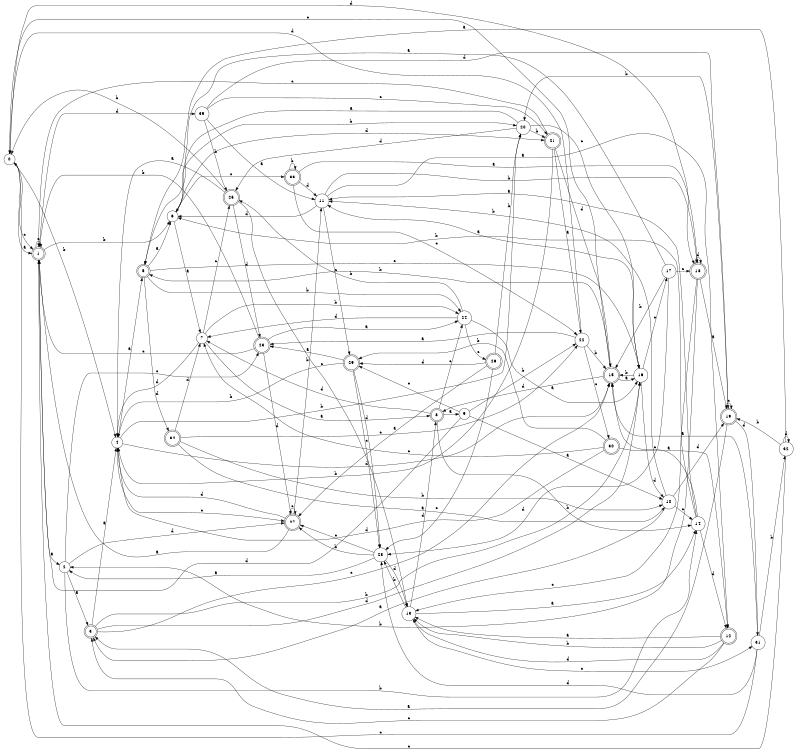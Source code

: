 digraph n29_6 {
__start0 [label="" shape="none"];

rankdir=LR;
size="8,5";

s0 [style="filled", color="black", fillcolor="white" shape="circle", label="0"];
s1 [style="rounded,filled", color="black", fillcolor="white" shape="doublecircle", label="1"];
s2 [style="filled", color="black", fillcolor="white" shape="circle", label="2"];
s3 [style="rounded,filled", color="black", fillcolor="white" shape="doublecircle", label="3"];
s4 [style="filled", color="black", fillcolor="white" shape="circle", label="4"];
s5 [style="rounded,filled", color="black", fillcolor="white" shape="doublecircle", label="5"];
s6 [style="filled", color="black", fillcolor="white" shape="circle", label="6"];
s7 [style="filled", color="black", fillcolor="white" shape="circle", label="7"];
s8 [style="rounded,filled", color="black", fillcolor="white" shape="doublecircle", label="8"];
s9 [style="filled", color="black", fillcolor="white" shape="circle", label="9"];
s10 [style="filled", color="black", fillcolor="white" shape="circle", label="10"];
s11 [style="filled", color="black", fillcolor="white" shape="circle", label="11"];
s12 [style="rounded,filled", color="black", fillcolor="white" shape="doublecircle", label="12"];
s13 [style="filled", color="black", fillcolor="white" shape="circle", label="13"];
s14 [style="filled", color="black", fillcolor="white" shape="circle", label="14"];
s15 [style="rounded,filled", color="black", fillcolor="white" shape="doublecircle", label="15"];
s16 [style="filled", color="black", fillcolor="white" shape="circle", label="16"];
s17 [style="filled", color="black", fillcolor="white" shape="circle", label="17"];
s18 [style="rounded,filled", color="black", fillcolor="white" shape="doublecircle", label="18"];
s19 [style="rounded,filled", color="black", fillcolor="white" shape="doublecircle", label="19"];
s20 [style="filled", color="black", fillcolor="white" shape="circle", label="20"];
s21 [style="rounded,filled", color="black", fillcolor="white" shape="doublecircle", label="21"];
s22 [style="filled", color="black", fillcolor="white" shape="circle", label="22"];
s23 [style="rounded,filled", color="black", fillcolor="white" shape="doublecircle", label="23"];
s24 [style="filled", color="black", fillcolor="white" shape="circle", label="24"];
s25 [style="rounded,filled", color="black", fillcolor="white" shape="doublecircle", label="25"];
s26 [style="rounded,filled", color="black", fillcolor="white" shape="doublecircle", label="26"];
s27 [style="rounded,filled", color="black", fillcolor="white" shape="doublecircle", label="27"];
s28 [style="filled", color="black", fillcolor="white" shape="circle", label="28"];
s29 [style="rounded,filled", color="black", fillcolor="white" shape="doublecircle", label="29"];
s30 [style="rounded,filled", color="black", fillcolor="white" shape="doublecircle", label="30"];
s31 [style="filled", color="black", fillcolor="white" shape="circle", label="31"];
s32 [style="filled", color="black", fillcolor="white" shape="circle", label="32"];
s33 [style="rounded,filled", color="black", fillcolor="white" shape="doublecircle", label="33"];
s34 [style="rounded,filled", color="black", fillcolor="white" shape="doublecircle", label="34"];
s35 [style="filled", color="black", fillcolor="white" shape="circle", label="35"];
s0 -> s1 [label="a"];
s0 -> s4 [label="b"];
s0 -> s1 [label="c"];
s0 -> s18 [label="d"];
s1 -> s2 [label="a"];
s1 -> s6 [label="b"];
s1 -> s1 [label="c"];
s1 -> s35 [label="d"];
s2 -> s3 [label="a"];
s2 -> s14 [label="b"];
s2 -> s23 [label="c"];
s2 -> s27 [label="d"];
s3 -> s4 [label="a"];
s3 -> s16 [label="b"];
s3 -> s15 [label="c"];
s3 -> s16 [label="d"];
s4 -> s5 [label="a"];
s4 -> s20 [label="b"];
s4 -> s27 [label="c"];
s4 -> s15 [label="d"];
s5 -> s6 [label="a"];
s5 -> s24 [label="b"];
s5 -> s16 [label="c"];
s5 -> s34 [label="d"];
s6 -> s7 [label="a"];
s6 -> s20 [label="b"];
s6 -> s33 [label="c"];
s6 -> s21 [label="d"];
s7 -> s8 [label="a"];
s7 -> s24 [label="b"];
s7 -> s25 [label="c"];
s7 -> s4 [label="d"];
s8 -> s9 [label="a"];
s8 -> s14 [label="b"];
s8 -> s24 [label="c"];
s8 -> s7 [label="d"];
s9 -> s10 [label="a"];
s9 -> s22 [label="b"];
s9 -> s29 [label="c"];
s9 -> s1 [label="d"];
s10 -> s3 [label="a"];
s10 -> s11 [label="b"];
s10 -> s14 [label="c"];
s10 -> s19 [label="d"];
s11 -> s12 [label="a"];
s11 -> s18 [label="b"];
s11 -> s29 [label="c"];
s11 -> s6 [label="d"];
s12 -> s13 [label="a"];
s12 -> s13 [label="b"];
s12 -> s3 [label="c"];
s12 -> s13 [label="d"];
s13 -> s14 [label="a"];
s13 -> s28 [label="b"];
s13 -> s31 [label="c"];
s13 -> s8 [label="d"];
s14 -> s11 [label="a"];
s14 -> s6 [label="b"];
s14 -> s15 [label="c"];
s14 -> s12 [label="d"];
s15 -> s16 [label="a"];
s15 -> s5 [label="b"];
s15 -> s0 [label="c"];
s15 -> s8 [label="d"];
s16 -> s11 [label="a"];
s16 -> s15 [label="b"];
s16 -> s17 [label="c"];
s16 -> s10 [label="d"];
s17 -> s5 [label="a"];
s17 -> s15 [label="b"];
s17 -> s18 [label="c"];
s17 -> s28 [label="d"];
s18 -> s19 [label="a"];
s18 -> s2 [label="b"];
s18 -> s13 [label="c"];
s18 -> s18 [label="d"];
s19 -> s3 [label="a"];
s19 -> s20 [label="b"];
s19 -> s19 [label="c"];
s19 -> s31 [label="d"];
s20 -> s6 [label="a"];
s20 -> s21 [label="b"];
s20 -> s16 [label="c"];
s20 -> s25 [label="d"];
s21 -> s22 [label="a"];
s21 -> s4 [label="b"];
s21 -> s1 [label="c"];
s21 -> s15 [label="d"];
s22 -> s23 [label="a"];
s22 -> s15 [label="b"];
s22 -> s30 [label="c"];
s22 -> s0 [label="d"];
s23 -> s24 [label="a"];
s23 -> s1 [label="b"];
s23 -> s1 [label="c"];
s23 -> s27 [label="d"];
s24 -> s16 [label="a"];
s24 -> s25 [label="b"];
s24 -> s26 [label="c"];
s24 -> s7 [label="d"];
s25 -> s4 [label="a"];
s25 -> s0 [label="b"];
s25 -> s13 [label="c"];
s25 -> s23 [label="d"];
s26 -> s27 [label="a"];
s26 -> s20 [label="b"];
s26 -> s28 [label="c"];
s26 -> s29 [label="d"];
s27 -> s1 [label="a"];
s27 -> s11 [label="b"];
s27 -> s27 [label="c"];
s27 -> s4 [label="d"];
s28 -> s2 [label="a"];
s28 -> s27 [label="b"];
s28 -> s27 [label="c"];
s28 -> s13 [label="d"];
s29 -> s23 [label="a"];
s29 -> s4 [label="b"];
s29 -> s28 [label="c"];
s29 -> s28 [label="d"];
s30 -> s12 [label="a"];
s30 -> s29 [label="b"];
s30 -> s7 [label="c"];
s30 -> s4 [label="d"];
s31 -> s15 [label="a"];
s31 -> s32 [label="b"];
s31 -> s0 [label="c"];
s31 -> s28 [label="d"];
s32 -> s5 [label="a"];
s32 -> s19 [label="b"];
s32 -> s1 [label="c"];
s32 -> s32 [label="d"];
s33 -> s18 [label="a"];
s33 -> s33 [label="b"];
s33 -> s22 [label="c"];
s33 -> s11 [label="d"];
s34 -> s10 [label="a"];
s34 -> s10 [label="b"];
s34 -> s22 [label="c"];
s34 -> s7 [label="d"];
s35 -> s11 [label="a"];
s35 -> s25 [label="b"];
s35 -> s21 [label="c"];
s35 -> s19 [label="d"];

}